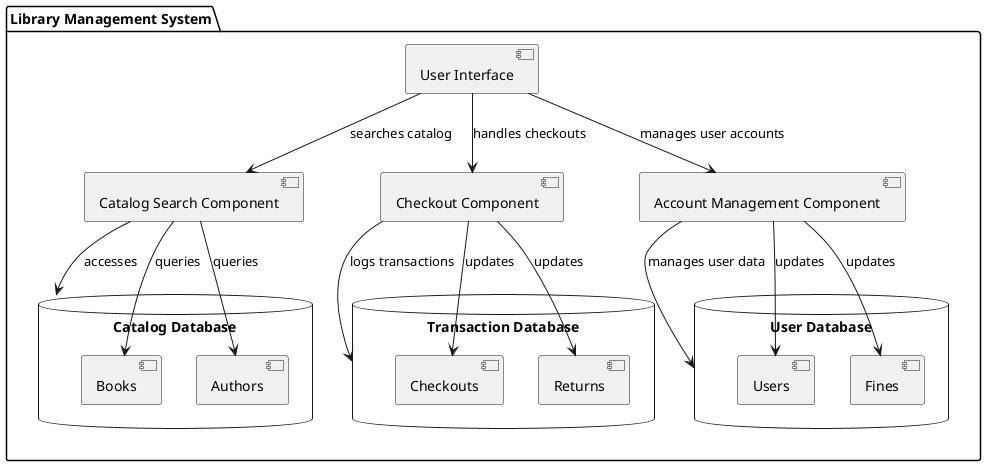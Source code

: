@startuml
package "Library Management System" {

  [User Interface] as UI
  UI --> [Catalog Search Component] : searches catalog
  UI --> [Checkout Component] : handles checkouts
  UI --> [Account Management Component] : manages user accounts

  [Catalog Search Component] --> [Catalog Database] : accesses
  [Checkout Component] --> [Transaction Database] : logs transactions
  [Account Management Component] --> [User Database] : manages user data

}

database "Catalog Database" {
  [Books]
  [Authors]
}

database "Transaction Database" {
  [Checkouts]
  [Returns]
}

database "User Database" {
  [Users]
  [Fines]
}

[Catalog Search Component] --> [Books] : queries
[Catalog Search Component] --> [Authors] : queries

[Checkout Component] --> [Checkouts] : updates
[Checkout Component] --> [Returns] : updates

[Account Management Component] --> [Users] : updates
[Account Management Component] --> [Fines] : updates

@enduml
